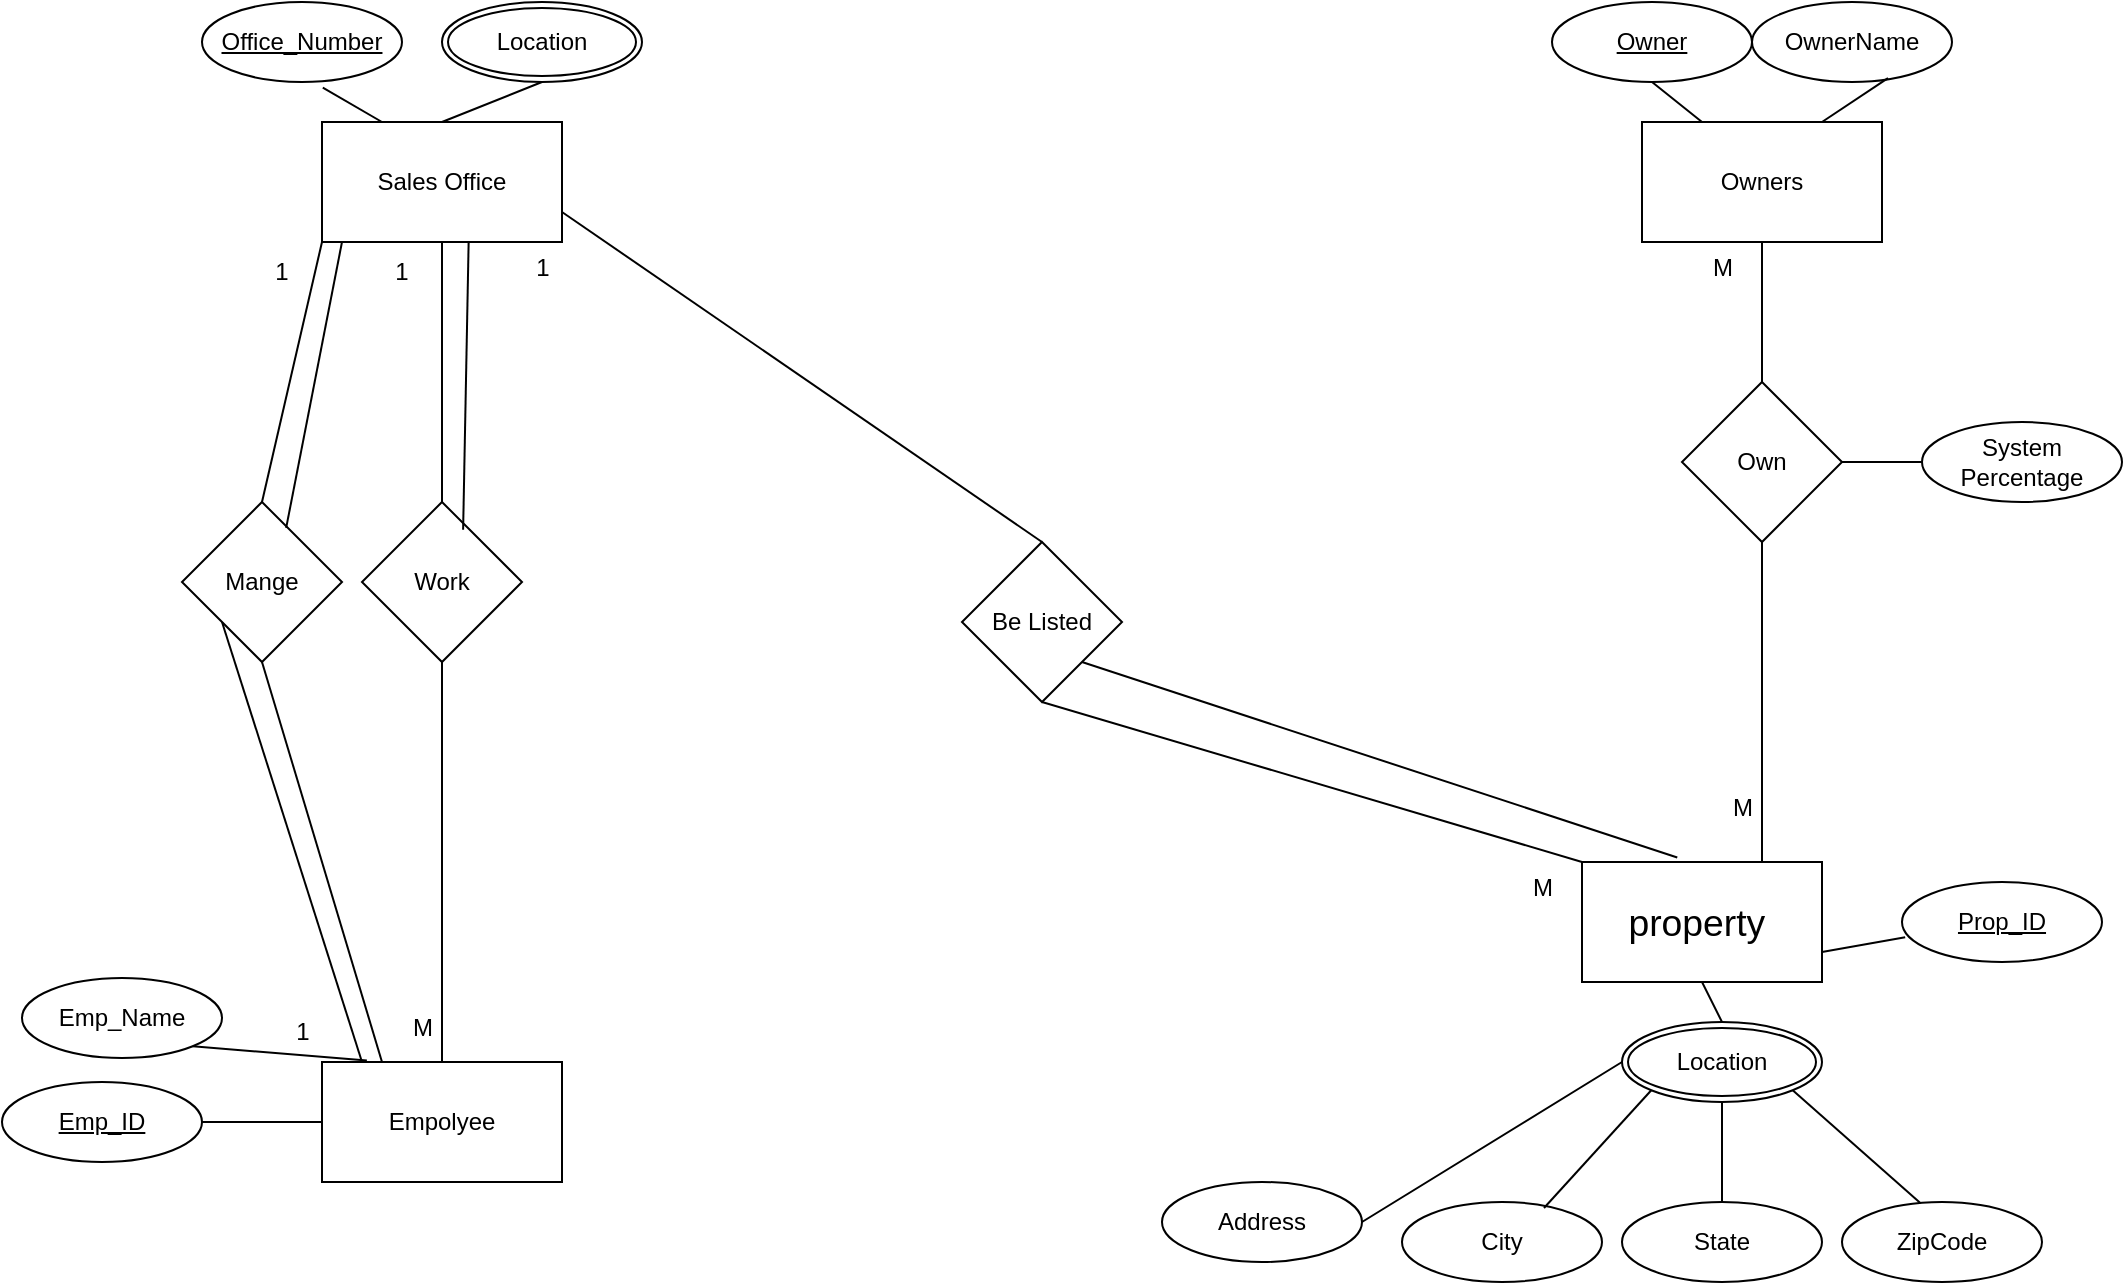 <mxfile version="24.2.5" type="device">
  <diagram name="Page-1" id="LFm00xABk3EBRk41Cjgw">
    <mxGraphModel dx="2085" dy="1831" grid="1" gridSize="10" guides="1" tooltips="1" connect="1" arrows="1" fold="1" page="1" pageScale="1" pageWidth="850" pageHeight="1100" math="0" shadow="0">
      <root>
        <mxCell id="0" />
        <mxCell id="1" parent="0" />
        <mxCell id="CsfTkJ6YKDBlbb89xoRV-1" value="Sales Office" style="rounded=0;whiteSpace=wrap;html=1;" parent="1" vertex="1">
          <mxGeometry x="-20" y="50" width="120" height="60" as="geometry" />
        </mxCell>
        <mxCell id="CsfTkJ6YKDBlbb89xoRV-2" value="Owners" style="rounded=0;whiteSpace=wrap;html=1;" parent="1" vertex="1">
          <mxGeometry x="640" y="50" width="120" height="60" as="geometry" />
        </mxCell>
        <mxCell id="CsfTkJ6YKDBlbb89xoRV-3" value="Empolyee" style="rounded=0;whiteSpace=wrap;html=1;" parent="1" vertex="1">
          <mxGeometry x="-20" y="520" width="120" height="60" as="geometry" />
        </mxCell>
        <mxCell id="CsfTkJ6YKDBlbb89xoRV-4" value="&lt;span style=&quot;font-size:14.0pt;font-family:&amp;quot;Arial&amp;quot;,sans-serif;&lt;br/&gt;mso-fareast-font-family:Arial;position:relative;top:.5pt;mso-text-raise:-.5pt;&lt;br/&gt;mso-ansi-language:EN-US;mso-fareast-language:EN-US;mso-bidi-language:AR-EG&quot;&gt;property&amp;nbsp;&lt;/span&gt;" style="rounded=0;whiteSpace=wrap;html=1;" parent="1" vertex="1">
          <mxGeometry x="610" y="420" width="120" height="60" as="geometry" />
        </mxCell>
        <mxCell id="CsfTkJ6YKDBlbb89xoRV-7" value="Office_Number" style="ellipse;whiteSpace=wrap;html=1;align=center;fontStyle=4;" parent="1" vertex="1">
          <mxGeometry x="-80" y="-10" width="100" height="40" as="geometry" />
        </mxCell>
        <mxCell id="CsfTkJ6YKDBlbb89xoRV-8" value="Emp_ID" style="ellipse;whiteSpace=wrap;html=1;align=center;fontStyle=4;" parent="1" vertex="1">
          <mxGeometry x="-180" y="530" width="100" height="40" as="geometry" />
        </mxCell>
        <mxCell id="CsfTkJ6YKDBlbb89xoRV-9" value="Emp_Name" style="ellipse;whiteSpace=wrap;html=1;align=center;" parent="1" vertex="1">
          <mxGeometry x="-170" y="478" width="100" height="40" as="geometry" />
        </mxCell>
        <mxCell id="CsfTkJ6YKDBlbb89xoRV-11" value="Location" style="ellipse;shape=doubleEllipse;margin=3;whiteSpace=wrap;html=1;align=center;" parent="1" vertex="1">
          <mxGeometry x="40" y="-10" width="100" height="40" as="geometry" />
        </mxCell>
        <mxCell id="CsfTkJ6YKDBlbb89xoRV-17" value="" style="endArrow=none;html=1;rounded=0;entryX=0.604;entryY=1.07;entryDx=0;entryDy=0;entryPerimeter=0;exitX=0.25;exitY=0;exitDx=0;exitDy=0;" parent="1" source="CsfTkJ6YKDBlbb89xoRV-1" target="CsfTkJ6YKDBlbb89xoRV-7" edge="1">
          <mxGeometry width="50" height="50" relative="1" as="geometry">
            <mxPoint y="50" as="sourcePoint" />
            <mxPoint x="150" y="110" as="targetPoint" />
          </mxGeometry>
        </mxCell>
        <mxCell id="CsfTkJ6YKDBlbb89xoRV-18" value="" style="endArrow=none;html=1;rounded=0;entryX=0.5;entryY=1;entryDx=0;entryDy=0;exitX=0.5;exitY=0;exitDx=0;exitDy=0;" parent="1" source="CsfTkJ6YKDBlbb89xoRV-1" target="CsfTkJ6YKDBlbb89xoRV-11" edge="1">
          <mxGeometry width="50" height="50" relative="1" as="geometry">
            <mxPoint x="20" y="60" as="sourcePoint" />
            <mxPoint x="-10" y="43" as="targetPoint" />
          </mxGeometry>
        </mxCell>
        <mxCell id="CsfTkJ6YKDBlbb89xoRV-20" value="" style="endArrow=none;html=1;rounded=0;entryX=1;entryY=1;entryDx=0;entryDy=0;exitX=0.187;exitY=-0.013;exitDx=0;exitDy=0;exitPerimeter=0;" parent="1" source="CsfTkJ6YKDBlbb89xoRV-3" target="CsfTkJ6YKDBlbb89xoRV-9" edge="1">
          <mxGeometry width="50" height="50" relative="1" as="geometry">
            <mxPoint x="100" y="560" as="sourcePoint" />
            <mxPoint x="150" y="510" as="targetPoint" />
          </mxGeometry>
        </mxCell>
        <mxCell id="CsfTkJ6YKDBlbb89xoRV-21" value="" style="endArrow=none;html=1;rounded=0;entryX=1;entryY=0.5;entryDx=0;entryDy=0;exitX=0;exitY=0.5;exitDx=0;exitDy=0;" parent="1" source="CsfTkJ6YKDBlbb89xoRV-3" target="CsfTkJ6YKDBlbb89xoRV-8" edge="1">
          <mxGeometry width="50" height="50" relative="1" as="geometry">
            <mxPoint x="100" y="560" as="sourcePoint" />
            <mxPoint x="150" y="510" as="targetPoint" />
          </mxGeometry>
        </mxCell>
        <mxCell id="CsfTkJ6YKDBlbb89xoRV-22" value="Work" style="rhombus;whiteSpace=wrap;html=1;" parent="1" vertex="1">
          <mxGeometry y="240" width="80" height="80" as="geometry" />
        </mxCell>
        <mxCell id="CsfTkJ6YKDBlbb89xoRV-23" value="" style="endArrow=none;html=1;rounded=0;entryX=0.5;entryY=0;entryDx=0;entryDy=0;exitX=0.5;exitY=1;exitDx=0;exitDy=0;" parent="1" source="CsfTkJ6YKDBlbb89xoRV-1" target="CsfTkJ6YKDBlbb89xoRV-22" edge="1">
          <mxGeometry width="50" height="50" relative="1" as="geometry">
            <mxPoint x="100" y="360" as="sourcePoint" />
            <mxPoint x="150" y="310" as="targetPoint" />
          </mxGeometry>
        </mxCell>
        <mxCell id="CsfTkJ6YKDBlbb89xoRV-24" value="" style="endArrow=none;html=1;rounded=0;entryX=0.5;entryY=1;entryDx=0;entryDy=0;exitX=0.5;exitY=0;exitDx=0;exitDy=0;" parent="1" source="CsfTkJ6YKDBlbb89xoRV-3" target="CsfTkJ6YKDBlbb89xoRV-22" edge="1">
          <mxGeometry width="50" height="50" relative="1" as="geometry">
            <mxPoint x="50" y="120" as="sourcePoint" />
            <mxPoint x="50" y="250" as="targetPoint" />
          </mxGeometry>
        </mxCell>
        <mxCell id="CsfTkJ6YKDBlbb89xoRV-25" value="" style="endArrow=none;html=1;rounded=0;entryX=0.632;entryY=0.174;entryDx=0;entryDy=0;exitX=0.611;exitY=0.999;exitDx=0;exitDy=0;exitPerimeter=0;entryPerimeter=0;" parent="1" source="CsfTkJ6YKDBlbb89xoRV-1" target="CsfTkJ6YKDBlbb89xoRV-22" edge="1">
          <mxGeometry width="50" height="50" relative="1" as="geometry">
            <mxPoint x="100" y="360" as="sourcePoint" />
            <mxPoint x="150" y="310" as="targetPoint" />
          </mxGeometry>
        </mxCell>
        <mxCell id="CsfTkJ6YKDBlbb89xoRV-26" value="1" style="text;html=1;align=center;verticalAlign=middle;whiteSpace=wrap;rounded=0;" parent="1" vertex="1">
          <mxGeometry x="-10" y="110" width="60" height="30" as="geometry" />
        </mxCell>
        <mxCell id="CsfTkJ6YKDBlbb89xoRV-28" value="M" style="text;html=1;align=center;verticalAlign=middle;resizable=0;points=[];autosize=1;strokeColor=none;fillColor=none;" parent="1" vertex="1">
          <mxGeometry x="15" y="488" width="30" height="30" as="geometry" />
        </mxCell>
        <mxCell id="CsfTkJ6YKDBlbb89xoRV-29" value="Mange" style="rhombus;whiteSpace=wrap;html=1;" parent="1" vertex="1">
          <mxGeometry x="-90" y="240" width="80" height="80" as="geometry" />
        </mxCell>
        <mxCell id="CsfTkJ6YKDBlbb89xoRV-30" value="" style="endArrow=none;html=1;rounded=0;entryX=0.5;entryY=0;entryDx=0;entryDy=0;exitX=0;exitY=1;exitDx=0;exitDy=0;" parent="1" source="CsfTkJ6YKDBlbb89xoRV-1" target="CsfTkJ6YKDBlbb89xoRV-29" edge="1">
          <mxGeometry width="50" height="50" relative="1" as="geometry">
            <mxPoint x="100" y="360" as="sourcePoint" />
            <mxPoint x="150" y="310" as="targetPoint" />
          </mxGeometry>
        </mxCell>
        <mxCell id="CsfTkJ6YKDBlbb89xoRV-31" value="" style="endArrow=none;html=1;rounded=0;entryX=0.5;entryY=1;entryDx=0;entryDy=0;exitX=0.25;exitY=0;exitDx=0;exitDy=0;" parent="1" source="CsfTkJ6YKDBlbb89xoRV-3" target="CsfTkJ6YKDBlbb89xoRV-29" edge="1">
          <mxGeometry width="50" height="50" relative="1" as="geometry">
            <mxPoint x="100" y="360" as="sourcePoint" />
            <mxPoint x="150" y="310" as="targetPoint" />
          </mxGeometry>
        </mxCell>
        <mxCell id="CsfTkJ6YKDBlbb89xoRV-32" value="1" style="text;html=1;align=center;verticalAlign=middle;whiteSpace=wrap;rounded=0;" parent="1" vertex="1">
          <mxGeometry x="-70" y="110" width="60" height="30" as="geometry" />
        </mxCell>
        <mxCell id="CsfTkJ6YKDBlbb89xoRV-33" value="1" style="text;html=1;align=center;verticalAlign=middle;resizable=0;points=[];autosize=1;strokeColor=none;fillColor=none;" parent="1" vertex="1">
          <mxGeometry x="-45" y="490" width="30" height="30" as="geometry" />
        </mxCell>
        <mxCell id="CsfTkJ6YKDBlbb89xoRV-34" value="City" style="ellipse;whiteSpace=wrap;html=1;align=center;" parent="1" vertex="1">
          <mxGeometry x="520" y="590" width="100" height="40" as="geometry" />
        </mxCell>
        <mxCell id="CsfTkJ6YKDBlbb89xoRV-35" value="Prop_ID" style="ellipse;whiteSpace=wrap;html=1;align=center;fontStyle=4;" parent="1" vertex="1">
          <mxGeometry x="770" y="430" width="100" height="40" as="geometry" />
        </mxCell>
        <mxCell id="CsfTkJ6YKDBlbb89xoRV-36" value="Location" style="ellipse;shape=doubleEllipse;margin=3;whiteSpace=wrap;html=1;align=center;" parent="1" vertex="1">
          <mxGeometry x="630" y="500" width="100" height="40" as="geometry" />
        </mxCell>
        <mxCell id="CsfTkJ6YKDBlbb89xoRV-37" value="State" style="ellipse;whiteSpace=wrap;html=1;align=center;" parent="1" vertex="1">
          <mxGeometry x="630" y="590" width="100" height="40" as="geometry" />
        </mxCell>
        <mxCell id="CsfTkJ6YKDBlbb89xoRV-39" value="ZipCode" style="ellipse;whiteSpace=wrap;html=1;align=center;" parent="1" vertex="1">
          <mxGeometry x="740" y="590" width="100" height="40" as="geometry" />
        </mxCell>
        <mxCell id="CsfTkJ6YKDBlbb89xoRV-40" value="" style="endArrow=none;html=1;rounded=0;entryX=0.71;entryY=0.075;entryDx=0;entryDy=0;exitX=0;exitY=1;exitDx=0;exitDy=0;entryPerimeter=0;" parent="1" source="CsfTkJ6YKDBlbb89xoRV-36" target="CsfTkJ6YKDBlbb89xoRV-34" edge="1">
          <mxGeometry width="50" height="50" relative="1" as="geometry">
            <mxPoint x="630" y="430" as="sourcePoint" />
            <mxPoint x="680" y="380" as="targetPoint" />
          </mxGeometry>
        </mxCell>
        <mxCell id="CsfTkJ6YKDBlbb89xoRV-41" value="" style="endArrow=none;html=1;rounded=0;entryX=0.393;entryY=0.017;entryDx=0;entryDy=0;exitX=1;exitY=1;exitDx=0;exitDy=0;entryPerimeter=0;" parent="1" source="CsfTkJ6YKDBlbb89xoRV-36" target="CsfTkJ6YKDBlbb89xoRV-39" edge="1">
          <mxGeometry width="50" height="50" relative="1" as="geometry">
            <mxPoint x="590" y="383" as="sourcePoint" />
            <mxPoint x="570" y="350" as="targetPoint" />
          </mxGeometry>
        </mxCell>
        <mxCell id="CsfTkJ6YKDBlbb89xoRV-42" value="" style="endArrow=none;html=1;rounded=0;entryX=0.5;entryY=0;entryDx=0;entryDy=0;exitX=0.5;exitY=1;exitDx=0;exitDy=0;" parent="1" source="CsfTkJ6YKDBlbb89xoRV-36" target="CsfTkJ6YKDBlbb89xoRV-37" edge="1">
          <mxGeometry width="50" height="50" relative="1" as="geometry">
            <mxPoint x="590" y="370" as="sourcePoint" />
            <mxPoint x="580" y="360" as="targetPoint" />
          </mxGeometry>
        </mxCell>
        <mxCell id="CsfTkJ6YKDBlbb89xoRV-43" value="" style="endArrow=none;html=1;rounded=0;exitX=0.016;exitY=0.69;exitDx=0;exitDy=0;entryX=1;entryY=0.75;entryDx=0;entryDy=0;exitPerimeter=0;" parent="1" source="CsfTkJ6YKDBlbb89xoRV-35" target="CsfTkJ6YKDBlbb89xoRV-4" edge="1">
          <mxGeometry width="50" height="50" relative="1" as="geometry">
            <mxPoint x="630" y="430" as="sourcePoint" />
            <mxPoint x="680" y="380" as="targetPoint" />
          </mxGeometry>
        </mxCell>
        <mxCell id="CsfTkJ6YKDBlbb89xoRV-51" value="" style="endArrow=none;html=1;rounded=0;entryX=0.5;entryY=0;entryDx=0;entryDy=0;exitX=0.5;exitY=1;exitDx=0;exitDy=0;" parent="1" source="CsfTkJ6YKDBlbb89xoRV-4" target="CsfTkJ6YKDBlbb89xoRV-36" edge="1">
          <mxGeometry width="50" height="50" relative="1" as="geometry">
            <mxPoint x="530" y="370" as="sourcePoint" />
            <mxPoint x="580" y="320" as="targetPoint" />
          </mxGeometry>
        </mxCell>
        <mxCell id="CsfTkJ6YKDBlbb89xoRV-54" value="Address" style="ellipse;whiteSpace=wrap;html=1;align=center;" parent="1" vertex="1">
          <mxGeometry x="400" y="580" width="100" height="40" as="geometry" />
        </mxCell>
        <mxCell id="CsfTkJ6YKDBlbb89xoRV-55" value="" style="endArrow=none;html=1;rounded=0;exitX=1;exitY=0.5;exitDx=0;exitDy=0;entryX=0;entryY=0.5;entryDx=0;entryDy=0;" parent="1" source="CsfTkJ6YKDBlbb89xoRV-54" target="CsfTkJ6YKDBlbb89xoRV-36" edge="1">
          <mxGeometry width="50" height="50" relative="1" as="geometry">
            <mxPoint x="530" y="370" as="sourcePoint" />
            <mxPoint x="580" y="320" as="targetPoint" />
          </mxGeometry>
        </mxCell>
        <mxCell id="CsfTkJ6YKDBlbb89xoRV-56" value="Be Listed" style="rhombus;whiteSpace=wrap;html=1;" parent="1" vertex="1">
          <mxGeometry x="300" y="260" width="80" height="80" as="geometry" />
        </mxCell>
        <mxCell id="CsfTkJ6YKDBlbb89xoRV-57" value="" style="endArrow=none;html=1;rounded=0;entryX=0;entryY=0;entryDx=0;entryDy=0;exitX=0.5;exitY=1;exitDx=0;exitDy=0;" parent="1" source="CsfTkJ6YKDBlbb89xoRV-56" target="CsfTkJ6YKDBlbb89xoRV-4" edge="1">
          <mxGeometry width="50" height="50" relative="1" as="geometry">
            <mxPoint x="730" y="470" as="sourcePoint" />
            <mxPoint x="780" y="420" as="targetPoint" />
          </mxGeometry>
        </mxCell>
        <mxCell id="CsfTkJ6YKDBlbb89xoRV-58" value="" style="endArrow=none;html=1;rounded=0;entryX=0.5;entryY=0;entryDx=0;entryDy=0;exitX=1;exitY=0.75;exitDx=0;exitDy=0;" parent="1" source="CsfTkJ6YKDBlbb89xoRV-1" target="CsfTkJ6YKDBlbb89xoRV-56" edge="1">
          <mxGeometry width="50" height="50" relative="1" as="geometry">
            <mxPoint x="730" y="470" as="sourcePoint" />
            <mxPoint x="780" y="420" as="targetPoint" />
          </mxGeometry>
        </mxCell>
        <mxCell id="CsfTkJ6YKDBlbb89xoRV-59" value="" style="endArrow=none;html=1;rounded=0;entryX=1;entryY=1;entryDx=0;entryDy=0;exitX=0.397;exitY=-0.038;exitDx=0;exitDy=0;exitPerimeter=0;" parent="1" source="CsfTkJ6YKDBlbb89xoRV-4" target="CsfTkJ6YKDBlbb89xoRV-56" edge="1">
          <mxGeometry width="50" height="50" relative="1" as="geometry">
            <mxPoint x="730" y="470" as="sourcePoint" />
            <mxPoint x="780" y="420" as="targetPoint" />
          </mxGeometry>
        </mxCell>
        <mxCell id="CsfTkJ6YKDBlbb89xoRV-60" value="1" style="text;html=1;align=center;verticalAlign=middle;resizable=0;points=[];autosize=1;strokeColor=none;fillColor=none;" parent="1" vertex="1">
          <mxGeometry x="75" y="108" width="30" height="30" as="geometry" />
        </mxCell>
        <mxCell id="CsfTkJ6YKDBlbb89xoRV-61" value="M" style="text;html=1;align=center;verticalAlign=middle;resizable=0;points=[];autosize=1;strokeColor=none;fillColor=none;" parent="1" vertex="1">
          <mxGeometry x="575" y="418" width="30" height="30" as="geometry" />
        </mxCell>
        <mxCell id="CsfTkJ6YKDBlbb89xoRV-62" value="Owner" style="ellipse;whiteSpace=wrap;html=1;align=center;fontStyle=4;" parent="1" vertex="1">
          <mxGeometry x="595" y="-10" width="100" height="40" as="geometry" />
        </mxCell>
        <mxCell id="CsfTkJ6YKDBlbb89xoRV-63" value="OwnerName" style="ellipse;whiteSpace=wrap;html=1;align=center;" parent="1" vertex="1">
          <mxGeometry x="695" y="-10" width="100" height="40" as="geometry" />
        </mxCell>
        <mxCell id="CsfTkJ6YKDBlbb89xoRV-67" value="Own" style="rhombus;whiteSpace=wrap;html=1;" parent="1" vertex="1">
          <mxGeometry x="660" y="180" width="80" height="80" as="geometry" />
        </mxCell>
        <mxCell id="CsfTkJ6YKDBlbb89xoRV-69" value="" style="endArrow=none;html=1;rounded=0;entryX=0.5;entryY=0;entryDx=0;entryDy=0;exitX=0.5;exitY=1;exitDx=0;exitDy=0;" parent="1" source="CsfTkJ6YKDBlbb89xoRV-2" target="CsfTkJ6YKDBlbb89xoRV-67" edge="1">
          <mxGeometry width="50" height="50" relative="1" as="geometry">
            <mxPoint x="600" y="20" as="sourcePoint" />
            <mxPoint x="650" y="-30" as="targetPoint" />
          </mxGeometry>
        </mxCell>
        <mxCell id="CsfTkJ6YKDBlbb89xoRV-70" value="" style="endArrow=none;html=1;rounded=0;entryX=0.75;entryY=0;entryDx=0;entryDy=0;exitX=0.5;exitY=1;exitDx=0;exitDy=0;" parent="1" source="CsfTkJ6YKDBlbb89xoRV-67" target="CsfTkJ6YKDBlbb89xoRV-4" edge="1">
          <mxGeometry width="50" height="50" relative="1" as="geometry">
            <mxPoint x="710" y="290" as="sourcePoint" />
            <mxPoint x="700" y="330" as="targetPoint" />
          </mxGeometry>
        </mxCell>
        <mxCell id="CsfTkJ6YKDBlbb89xoRV-71" value="System Percentage" style="ellipse;whiteSpace=wrap;html=1;align=center;" parent="1" vertex="1">
          <mxGeometry x="780" y="200" width="100" height="40" as="geometry" />
        </mxCell>
        <mxCell id="CsfTkJ6YKDBlbb89xoRV-72" value="" style="endArrow=none;html=1;rounded=0;entryX=0.25;entryY=0;entryDx=0;entryDy=0;exitX=0.5;exitY=1;exitDx=0;exitDy=0;" parent="1" source="CsfTkJ6YKDBlbb89xoRV-62" target="CsfTkJ6YKDBlbb89xoRV-2" edge="1">
          <mxGeometry width="50" height="50" relative="1" as="geometry">
            <mxPoint x="640" y="30" as="sourcePoint" />
            <mxPoint x="650" y="-30" as="targetPoint" />
          </mxGeometry>
        </mxCell>
        <mxCell id="CsfTkJ6YKDBlbb89xoRV-73" value="" style="endArrow=none;html=1;rounded=0;entryX=0.75;entryY=0;entryDx=0;entryDy=0;exitX=0.68;exitY=0.951;exitDx=0;exitDy=0;exitPerimeter=0;" parent="1" source="CsfTkJ6YKDBlbb89xoRV-63" target="CsfTkJ6YKDBlbb89xoRV-2" edge="1">
          <mxGeometry width="50" height="50" relative="1" as="geometry">
            <mxPoint x="750" y="30" as="sourcePoint" />
            <mxPoint x="650" y="-30" as="targetPoint" />
          </mxGeometry>
        </mxCell>
        <mxCell id="CsfTkJ6YKDBlbb89xoRV-74" value="" style="endArrow=none;html=1;rounded=0;entryX=0;entryY=0.5;entryDx=0;entryDy=0;exitX=1;exitY=0.5;exitDx=0;exitDy=0;" parent="1" source="CsfTkJ6YKDBlbb89xoRV-67" target="CsfTkJ6YKDBlbb89xoRV-71" edge="1">
          <mxGeometry width="50" height="50" relative="1" as="geometry">
            <mxPoint x="600" y="20" as="sourcePoint" />
            <mxPoint x="650" y="-30" as="targetPoint" />
          </mxGeometry>
        </mxCell>
        <mxCell id="CsfTkJ6YKDBlbb89xoRV-76" value="M" style="text;html=1;align=center;verticalAlign=middle;resizable=0;points=[];autosize=1;strokeColor=none;fillColor=none;" parent="1" vertex="1">
          <mxGeometry x="665" y="108" width="30" height="30" as="geometry" />
        </mxCell>
        <mxCell id="CsfTkJ6YKDBlbb89xoRV-77" value="M" style="text;html=1;align=center;verticalAlign=middle;resizable=0;points=[];autosize=1;strokeColor=none;fillColor=none;" parent="1" vertex="1">
          <mxGeometry x="675" y="378" width="30" height="30" as="geometry" />
        </mxCell>
        <mxCell id="55QmagB-R9wa0BkQ8obZ-1" value="" style="endArrow=none;html=1;rounded=0;entryX=0;entryY=0;entryDx=0;entryDy=0;exitX=0.651;exitY=0.162;exitDx=0;exitDy=0;exitPerimeter=0;" edge="1" parent="1" source="CsfTkJ6YKDBlbb89xoRV-29" target="CsfTkJ6YKDBlbb89xoRV-26">
          <mxGeometry width="50" height="50" relative="1" as="geometry">
            <mxPoint x="440" y="360" as="sourcePoint" />
            <mxPoint x="490" y="310" as="targetPoint" />
          </mxGeometry>
        </mxCell>
        <mxCell id="55QmagB-R9wa0BkQ8obZ-2" value="" style="endArrow=none;html=1;rounded=0;entryX=0;entryY=1;entryDx=0;entryDy=0;" edge="1" parent="1" target="CsfTkJ6YKDBlbb89xoRV-29">
          <mxGeometry width="50" height="50" relative="1" as="geometry">
            <mxPoint y="520" as="sourcePoint" />
            <mxPoint x="490" y="310" as="targetPoint" />
          </mxGeometry>
        </mxCell>
      </root>
    </mxGraphModel>
  </diagram>
</mxfile>
